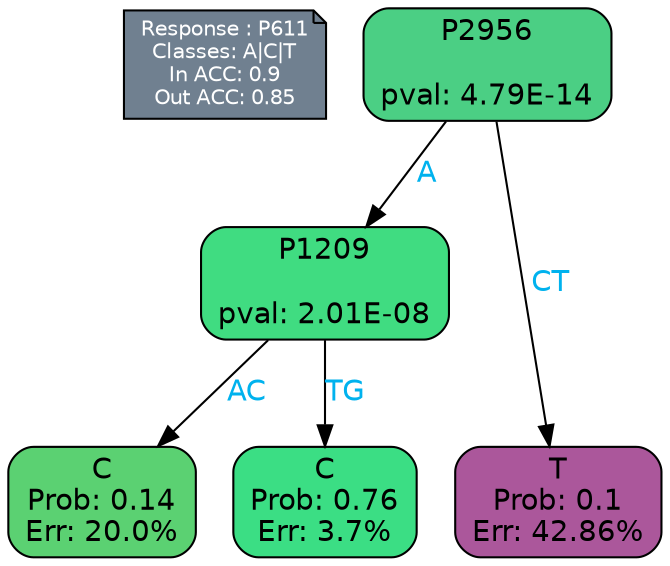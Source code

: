 digraph Tree {
node [shape=box, style="filled, rounded", color="black", fontname=helvetica] ;
graph [ranksep=equally, splines=polylines, bgcolor=transparent, dpi=600] ;
edge [fontname=helvetica] ;
LEGEND [label="Response : P611
Classes: A|C|T
In ACC: 0.9
Out ACC: 0.85
",shape=note,align=left,style=filled,fillcolor="slategray",fontcolor="white",fontsize=10];1 [label="P2956

pval: 4.79E-14", fillcolor="#4bcf84"] ;
2 [label="P1209

pval: 2.01E-08", fillcolor="#40dc81"] ;
3 [label="C
Prob: 0.14
Err: 20.0%", fillcolor="#5bd172"] ;
4 [label="C
Prob: 0.76
Err: 3.7%", fillcolor="#3bde84"] ;
5 [label="T
Prob: 0.1
Err: 42.86%", fillcolor="#ab579b"] ;
1 -> 2 [label="A",fontcolor=deepskyblue2] ;
1 -> 5 [label="CT",fontcolor=deepskyblue2] ;
2 -> 3 [label="AC",fontcolor=deepskyblue2] ;
2 -> 4 [label="TG",fontcolor=deepskyblue2] ;
{rank = same; 3;4;5;}{rank = same; LEGEND;1;}}